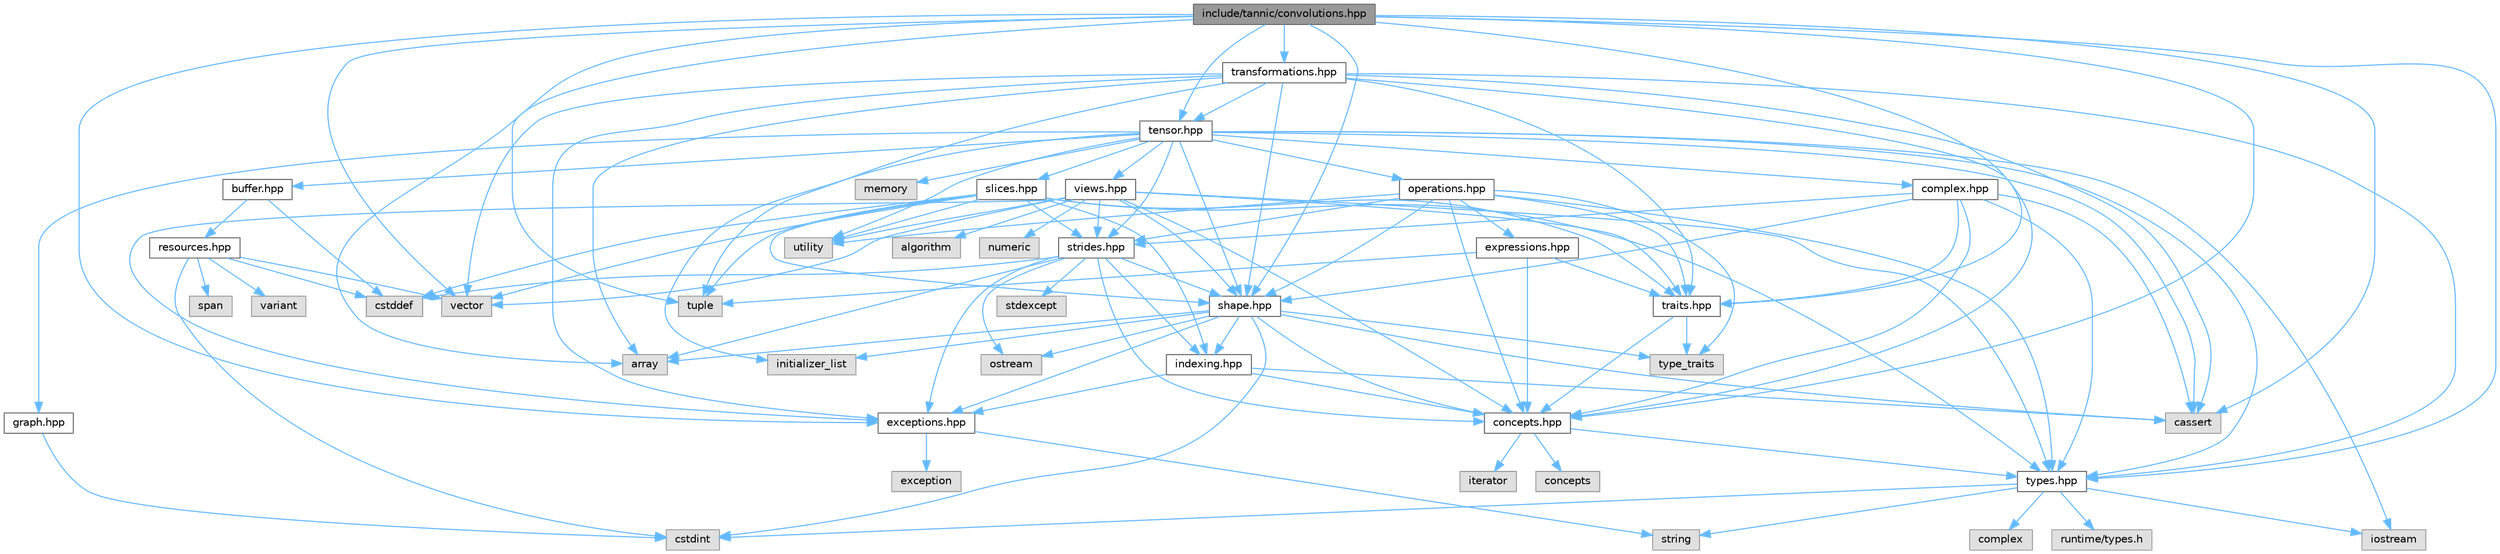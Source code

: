 digraph "include/tannic/convolutions.hpp"
{
 // LATEX_PDF_SIZE
  bgcolor="transparent";
  edge [fontname=Helvetica,fontsize=10,labelfontname=Helvetica,labelfontsize=10];
  node [fontname=Helvetica,fontsize=10,shape=box,height=0.2,width=0.4];
  Node1 [id="Node000001",label="include/tannic/convolutions.hpp",height=0.2,width=0.4,color="gray40", fillcolor="grey60", style="filled", fontcolor="black",tooltip="Defines tensor convolutional operations."];
  Node1 -> Node2 [id="edge1_Node000001_Node000002",color="steelblue1",style="solid",tooltip=" "];
  Node2 [id="Node000002",label="tuple",height=0.2,width=0.4,color="grey60", fillcolor="#E0E0E0", style="filled",tooltip=" "];
  Node1 -> Node3 [id="edge2_Node000001_Node000003",color="steelblue1",style="solid",tooltip=" "];
  Node3 [id="Node000003",label="array",height=0.2,width=0.4,color="grey60", fillcolor="#E0E0E0", style="filled",tooltip=" "];
  Node1 -> Node4 [id="edge3_Node000001_Node000004",color="steelblue1",style="solid",tooltip=" "];
  Node4 [id="Node000004",label="vector",height=0.2,width=0.4,color="grey60", fillcolor="#E0E0E0", style="filled",tooltip=" "];
  Node1 -> Node5 [id="edge4_Node000001_Node000005",color="steelblue1",style="solid",tooltip=" "];
  Node5 [id="Node000005",label="cassert",height=0.2,width=0.4,color="grey60", fillcolor="#E0E0E0", style="filled",tooltip=" "];
  Node1 -> Node6 [id="edge5_Node000001_Node000006",color="steelblue1",style="solid",tooltip=" "];
  Node6 [id="Node000006",label="concepts.hpp",height=0.2,width=0.4,color="grey40", fillcolor="white", style="filled",URL="$d7/dd8/concepts_8hpp.html",tooltip="Defines core C++20 concepts used throughout the Tannic Tensor Library."];
  Node6 -> Node7 [id="edge6_Node000006_Node000007",color="steelblue1",style="solid",tooltip=" "];
  Node7 [id="Node000007",label="concepts",height=0.2,width=0.4,color="grey60", fillcolor="#E0E0E0", style="filled",tooltip=" "];
  Node6 -> Node8 [id="edge7_Node000006_Node000008",color="steelblue1",style="solid",tooltip=" "];
  Node8 [id="Node000008",label="iterator",height=0.2,width=0.4,color="grey60", fillcolor="#E0E0E0", style="filled",tooltip=" "];
  Node6 -> Node9 [id="edge8_Node000006_Node000009",color="steelblue1",style="solid",tooltip=" "];
  Node9 [id="Node000009",label="types.hpp",height=0.2,width=0.4,color="grey40", fillcolor="white", style="filled",URL="$dd/de3/types_8hpp.html",tooltip="Core type system for the Tannic Tensor Library."];
  Node9 -> Node10 [id="edge9_Node000009_Node000010",color="steelblue1",style="solid",tooltip=" "];
  Node10 [id="Node000010",label="iostream",height=0.2,width=0.4,color="grey60", fillcolor="#E0E0E0", style="filled",tooltip=" "];
  Node9 -> Node11 [id="edge10_Node000009_Node000011",color="steelblue1",style="solid",tooltip=" "];
  Node11 [id="Node000011",label="cstdint",height=0.2,width=0.4,color="grey60", fillcolor="#E0E0E0", style="filled",tooltip=" "];
  Node9 -> Node12 [id="edge11_Node000009_Node000012",color="steelblue1",style="solid",tooltip=" "];
  Node12 [id="Node000012",label="string",height=0.2,width=0.4,color="grey60", fillcolor="#E0E0E0", style="filled",tooltip=" "];
  Node9 -> Node13 [id="edge12_Node000009_Node000013",color="steelblue1",style="solid",tooltip=" "];
  Node13 [id="Node000013",label="complex",height=0.2,width=0.4,color="grey60", fillcolor="#E0E0E0", style="filled",tooltip=" "];
  Node9 -> Node14 [id="edge13_Node000009_Node000014",color="steelblue1",style="solid",tooltip=" "];
  Node14 [id="Node000014",label="runtime/types.h",height=0.2,width=0.4,color="grey60", fillcolor="#E0E0E0", style="filled",tooltip=" "];
  Node1 -> Node9 [id="edge14_Node000001_Node000009",color="steelblue1",style="solid",tooltip=" "];
  Node1 -> Node15 [id="edge15_Node000001_Node000015",color="steelblue1",style="solid",tooltip=" "];
  Node15 [id="Node000015",label="traits.hpp",height=0.2,width=0.4,color="grey40", fillcolor="white", style="filled",URL="$df/d73/traits_8hpp.html",tooltip=" "];
  Node15 -> Node16 [id="edge16_Node000015_Node000016",color="steelblue1",style="solid",tooltip=" "];
  Node16 [id="Node000016",label="type_traits",height=0.2,width=0.4,color="grey60", fillcolor="#E0E0E0", style="filled",tooltip=" "];
  Node15 -> Node6 [id="edge17_Node000015_Node000006",color="steelblue1",style="solid",tooltip=" "];
  Node1 -> Node17 [id="edge18_Node000001_Node000017",color="steelblue1",style="solid",tooltip=" "];
  Node17 [id="Node000017",label="shape.hpp",height=0.2,width=0.4,color="grey40", fillcolor="white", style="filled",URL="$d3/d30/shape_8hpp.html",tooltip="Defines the Shape class for representing tensor dimensions."];
  Node17 -> Node16 [id="edge19_Node000017_Node000016",color="steelblue1",style="solid",tooltip=" "];
  Node17 -> Node3 [id="edge20_Node000017_Node000003",color="steelblue1",style="solid",tooltip=" "];
  Node17 -> Node11 [id="edge21_Node000017_Node000011",color="steelblue1",style="solid",tooltip=" "];
  Node17 -> Node5 [id="edge22_Node000017_Node000005",color="steelblue1",style="solid",tooltip=" "];
  Node17 -> Node18 [id="edge23_Node000017_Node000018",color="steelblue1",style="solid",tooltip=" "];
  Node18 [id="Node000018",label="initializer_list",height=0.2,width=0.4,color="grey60", fillcolor="#E0E0E0", style="filled",tooltip=" "];
  Node17 -> Node19 [id="edge24_Node000017_Node000019",color="steelblue1",style="solid",tooltip=" "];
  Node19 [id="Node000019",label="ostream",height=0.2,width=0.4,color="grey60", fillcolor="#E0E0E0", style="filled",tooltip=" "];
  Node17 -> Node6 [id="edge25_Node000017_Node000006",color="steelblue1",style="solid",tooltip=" "];
  Node17 -> Node20 [id="edge26_Node000017_Node000020",color="steelblue1",style="solid",tooltip=" "];
  Node20 [id="Node000020",label="indexing.hpp",height=0.2,width=0.4,color="grey40", fillcolor="white", style="filled",URL="$d7/d1d/indexing_8hpp.html",tooltip="Utilities for index normalization and slicing ranges in the Tannic Tensor Library."];
  Node20 -> Node5 [id="edge27_Node000020_Node000005",color="steelblue1",style="solid",tooltip=" "];
  Node20 -> Node6 [id="edge28_Node000020_Node000006",color="steelblue1",style="solid",tooltip=" "];
  Node20 -> Node21 [id="edge29_Node000020_Node000021",color="steelblue1",style="solid",tooltip=" "];
  Node21 [id="Node000021",label="exceptions.hpp",height=0.2,width=0.4,color="grey40", fillcolor="white", style="filled",URL="$da/d49/exceptions_8hpp.html",tooltip="Defines the exceptions used in the library."];
  Node21 -> Node22 [id="edge30_Node000021_Node000022",color="steelblue1",style="solid",tooltip=" "];
  Node22 [id="Node000022",label="exception",height=0.2,width=0.4,color="grey60", fillcolor="#E0E0E0", style="filled",tooltip=" "];
  Node21 -> Node12 [id="edge31_Node000021_Node000012",color="steelblue1",style="solid",tooltip=" "];
  Node17 -> Node21 [id="edge32_Node000017_Node000021",color="steelblue1",style="solid",tooltip=" "];
  Node1 -> Node23 [id="edge33_Node000001_Node000023",color="steelblue1",style="solid",tooltip=" "];
  Node23 [id="Node000023",label="tensor.hpp",height=0.2,width=0.4,color="grey40", fillcolor="white", style="filled",URL="$d3/d8b/tensor_8hpp.html",tooltip="Core multidimensional tensor class for the Tannic Tensor Library."];
  Node23 -> Node10 [id="edge34_Node000023_Node000010",color="steelblue1",style="solid",tooltip=" "];
  Node23 -> Node24 [id="edge35_Node000023_Node000024",color="steelblue1",style="solid",tooltip=" "];
  Node24 [id="Node000024",label="memory",height=0.2,width=0.4,color="grey60", fillcolor="#E0E0E0", style="filled",tooltip=" "];
  Node23 -> Node5 [id="edge36_Node000023_Node000005",color="steelblue1",style="solid",tooltip=" "];
  Node23 -> Node25 [id="edge37_Node000023_Node000025",color="steelblue1",style="solid",tooltip=" "];
  Node25 [id="Node000025",label="utility",height=0.2,width=0.4,color="grey60", fillcolor="#E0E0E0", style="filled",tooltip=" "];
  Node23 -> Node18 [id="edge38_Node000023_Node000018",color="steelblue1",style="solid",tooltip=" "];
  Node23 -> Node9 [id="edge39_Node000023_Node000009",color="steelblue1",style="solid",tooltip=" "];
  Node23 -> Node17 [id="edge40_Node000023_Node000017",color="steelblue1",style="solid",tooltip=" "];
  Node23 -> Node26 [id="edge41_Node000023_Node000026",color="steelblue1",style="solid",tooltip=" "];
  Node26 [id="Node000026",label="strides.hpp",height=0.2,width=0.4,color="grey40", fillcolor="white", style="filled",URL="$d7/d08/strides_8hpp.html",tooltip="Memory layout specification for tensor dimensions in the Tannic Tensor Library."];
  Node26 -> Node3 [id="edge42_Node000026_Node000003",color="steelblue1",style="solid",tooltip=" "];
  Node26 -> Node27 [id="edge43_Node000026_Node000027",color="steelblue1",style="solid",tooltip=" "];
  Node27 [id="Node000027",label="cstddef",height=0.2,width=0.4,color="grey60", fillcolor="#E0E0E0", style="filled",tooltip=" "];
  Node26 -> Node28 [id="edge44_Node000026_Node000028",color="steelblue1",style="solid",tooltip=" "];
  Node28 [id="Node000028",label="stdexcept",height=0.2,width=0.4,color="grey60", fillcolor="#E0E0E0", style="filled",tooltip=" "];
  Node26 -> Node19 [id="edge45_Node000026_Node000019",color="steelblue1",style="solid",tooltip=" "];
  Node26 -> Node6 [id="edge46_Node000026_Node000006",color="steelblue1",style="solid",tooltip=" "];
  Node26 -> Node17 [id="edge47_Node000026_Node000017",color="steelblue1",style="solid",tooltip=" "];
  Node26 -> Node20 [id="edge48_Node000026_Node000020",color="steelblue1",style="solid",tooltip=" "];
  Node26 -> Node21 [id="edge49_Node000026_Node000021",color="steelblue1",style="solid",tooltip=" "];
  Node23 -> Node29 [id="edge50_Node000023_Node000029",color="steelblue1",style="solid",tooltip=" "];
  Node29 [id="Node000029",label="buffer.hpp",height=0.2,width=0.4,color="grey40", fillcolor="white", style="filled",URL="$da/d1d/buffer_8hpp.html",tooltip="Memory buffer management for tensor storage."];
  Node29 -> Node27 [id="edge51_Node000029_Node000027",color="steelblue1",style="solid",tooltip=" "];
  Node29 -> Node30 [id="edge52_Node000029_Node000030",color="steelblue1",style="solid",tooltip=" "];
  Node30 [id="Node000030",label="resources.hpp",height=0.2,width=0.4,color="grey40", fillcolor="white", style="filled",URL="$d1/dee/resources_8hpp.html",tooltip="Memory resource management for heterogeneous computing."];
  Node30 -> Node11 [id="edge53_Node000030_Node000011",color="steelblue1",style="solid",tooltip=" "];
  Node30 -> Node27 [id="edge54_Node000030_Node000027",color="steelblue1",style="solid",tooltip=" "];
  Node30 -> Node31 [id="edge55_Node000030_Node000031",color="steelblue1",style="solid",tooltip=" "];
  Node31 [id="Node000031",label="span",height=0.2,width=0.4,color="grey60", fillcolor="#E0E0E0", style="filled",tooltip=" "];
  Node30 -> Node4 [id="edge56_Node000030_Node000004",color="steelblue1",style="solid",tooltip=" "];
  Node30 -> Node32 [id="edge57_Node000030_Node000032",color="steelblue1",style="solid",tooltip=" "];
  Node32 [id="Node000032",label="variant",height=0.2,width=0.4,color="grey60", fillcolor="#E0E0E0", style="filled",tooltip=" "];
  Node23 -> Node33 [id="edge58_Node000023_Node000033",color="steelblue1",style="solid",tooltip=" "];
  Node33 [id="Node000033",label="slices.hpp",height=0.2,width=0.4,color="grey40", fillcolor="white", style="filled",URL="$d4/d71/slices_8hpp.html",tooltip="Implements tensor slicing for expression templates in the Tannic Tensor Library."];
  Node33 -> Node2 [id="edge59_Node000033_Node000002",color="steelblue1",style="solid",tooltip=" "];
  Node33 -> Node25 [id="edge60_Node000033_Node000025",color="steelblue1",style="solid",tooltip=" "];
  Node33 -> Node27 [id="edge61_Node000033_Node000027",color="steelblue1",style="solid",tooltip=" "];
  Node33 -> Node4 [id="edge62_Node000033_Node000004",color="steelblue1",style="solid",tooltip=" "];
  Node33 -> Node9 [id="edge63_Node000033_Node000009",color="steelblue1",style="solid",tooltip=" "];
  Node33 -> Node15 [id="edge64_Node000033_Node000015",color="steelblue1",style="solid",tooltip=" "];
  Node33 -> Node17 [id="edge65_Node000033_Node000017",color="steelblue1",style="solid",tooltip=" "];
  Node33 -> Node26 [id="edge66_Node000033_Node000026",color="steelblue1",style="solid",tooltip=" "];
  Node33 -> Node20 [id="edge67_Node000033_Node000020",color="steelblue1",style="solid",tooltip=" "];
  Node23 -> Node34 [id="edge68_Node000023_Node000034",color="steelblue1",style="solid",tooltip=" "];
  Node34 [id="Node000034",label="views.hpp",height=0.2,width=0.4,color="grey40", fillcolor="white", style="filled",URL="$de/d49/views_8hpp.html",tooltip="Implements views for tensors in the Tannic Tensor Library."];
  Node34 -> Node25 [id="edge69_Node000034_Node000025",color="steelblue1",style="solid",tooltip=" "];
  Node34 -> Node35 [id="edge70_Node000034_Node000035",color="steelblue1",style="solid",tooltip=" "];
  Node35 [id="Node000035",label="algorithm",height=0.2,width=0.4,color="grey60", fillcolor="#E0E0E0", style="filled",tooltip=" "];
  Node34 -> Node36 [id="edge71_Node000034_Node000036",color="steelblue1",style="solid",tooltip=" "];
  Node36 [id="Node000036",label="numeric",height=0.2,width=0.4,color="grey60", fillcolor="#E0E0E0", style="filled",tooltip=" "];
  Node34 -> Node4 [id="edge72_Node000034_Node000004",color="steelblue1",style="solid",tooltip=" "];
  Node34 -> Node9 [id="edge73_Node000034_Node000009",color="steelblue1",style="solid",tooltip=" "];
  Node34 -> Node15 [id="edge74_Node000034_Node000015",color="steelblue1",style="solid",tooltip=" "];
  Node34 -> Node17 [id="edge75_Node000034_Node000017",color="steelblue1",style="solid",tooltip=" "];
  Node34 -> Node26 [id="edge76_Node000034_Node000026",color="steelblue1",style="solid",tooltip=" "];
  Node34 -> Node6 [id="edge77_Node000034_Node000006",color="steelblue1",style="solid",tooltip=" "];
  Node34 -> Node21 [id="edge78_Node000034_Node000021",color="steelblue1",style="solid",tooltip=" "];
  Node23 -> Node37 [id="edge79_Node000023_Node000037",color="steelblue1",style="solid",tooltip=" "];
  Node37 [id="Node000037",label="operations.hpp",height=0.2,width=0.4,color="grey40", fillcolor="white", style="filled",URL="$d6/d00/operations_8hpp.html",tooltip="Defines expression templates tensor aritmetic operations."];
  Node37 -> Node25 [id="edge80_Node000037_Node000025",color="steelblue1",style="solid",tooltip=" "];
  Node37 -> Node16 [id="edge81_Node000037_Node000016",color="steelblue1",style="solid",tooltip=" "];
  Node37 -> Node6 [id="edge82_Node000037_Node000006",color="steelblue1",style="solid",tooltip=" "];
  Node37 -> Node38 [id="edge83_Node000037_Node000038",color="steelblue1",style="solid",tooltip=" "];
  Node38 [id="Node000038",label="expressions.hpp",height=0.2,width=0.4,color="grey40", fillcolor="white", style="filled",URL="$d5/d8b/expressions_8hpp.html",tooltip=" "];
  Node38 -> Node2 [id="edge84_Node000038_Node000002",color="steelblue1",style="solid",tooltip=" "];
  Node38 -> Node15 [id="edge85_Node000038_Node000015",color="steelblue1",style="solid",tooltip=" "];
  Node38 -> Node6 [id="edge86_Node000038_Node000006",color="steelblue1",style="solid",tooltip=" "];
  Node37 -> Node9 [id="edge87_Node000037_Node000009",color="steelblue1",style="solid",tooltip=" "];
  Node37 -> Node17 [id="edge88_Node000037_Node000017",color="steelblue1",style="solid",tooltip=" "];
  Node37 -> Node26 [id="edge89_Node000037_Node000026",color="steelblue1",style="solid",tooltip=" "];
  Node37 -> Node15 [id="edge90_Node000037_Node000015",color="steelblue1",style="solid",tooltip=" "];
  Node23 -> Node39 [id="edge91_Node000023_Node000039",color="steelblue1",style="solid",tooltip=" "];
  Node39 [id="Node000039",label="complex.hpp",height=0.2,width=0.4,color="grey40", fillcolor="white", style="filled",URL="$db/dd8/complex_8hpp.html",tooltip="Complex number operations for the Tannic Tensor Library."];
  Node39 -> Node6 [id="edge92_Node000039_Node000006",color="steelblue1",style="solid",tooltip=" "];
  Node39 -> Node9 [id="edge93_Node000039_Node000009",color="steelblue1",style="solid",tooltip=" "];
  Node39 -> Node17 [id="edge94_Node000039_Node000017",color="steelblue1",style="solid",tooltip=" "];
  Node39 -> Node26 [id="edge95_Node000039_Node000026",color="steelblue1",style="solid",tooltip=" "];
  Node39 -> Node15 [id="edge96_Node000039_Node000015",color="steelblue1",style="solid",tooltip=" "];
  Node39 -> Node5 [id="edge97_Node000039_Node000005",color="steelblue1",style="solid",tooltip=" "];
  Node23 -> Node40 [id="edge98_Node000023_Node000040",color="steelblue1",style="solid",tooltip=" "];
  Node40 [id="Node000040",label="graph.hpp",height=0.2,width=0.4,color="grey40", fillcolor="white", style="filled",URL="$d9/de9/graph_8hpp.html",tooltip=" "];
  Node40 -> Node11 [id="edge99_Node000040_Node000011",color="steelblue1",style="solid",tooltip=" "];
  Node1 -> Node21 [id="edge100_Node000001_Node000021",color="steelblue1",style="solid",tooltip=" "];
  Node1 -> Node41 [id="edge101_Node000001_Node000041",color="steelblue1",style="solid",tooltip=" "];
  Node41 [id="Node000041",label="transformations.hpp",height=0.2,width=0.4,color="grey40", fillcolor="white", style="filled",URL="$d8/d71/transformations_8hpp.html",tooltip="Defines tensor transformation operations."];
  Node41 -> Node2 [id="edge102_Node000041_Node000002",color="steelblue1",style="solid",tooltip=" "];
  Node41 -> Node3 [id="edge103_Node000041_Node000003",color="steelblue1",style="solid",tooltip=" "];
  Node41 -> Node4 [id="edge104_Node000041_Node000004",color="steelblue1",style="solid",tooltip=" "];
  Node41 -> Node5 [id="edge105_Node000041_Node000005",color="steelblue1",style="solid",tooltip=" "];
  Node41 -> Node6 [id="edge106_Node000041_Node000006",color="steelblue1",style="solid",tooltip=" "];
  Node41 -> Node9 [id="edge107_Node000041_Node000009",color="steelblue1",style="solid",tooltip=" "];
  Node41 -> Node15 [id="edge108_Node000041_Node000015",color="steelblue1",style="solid",tooltip=" "];
  Node41 -> Node17 [id="edge109_Node000041_Node000017",color="steelblue1",style="solid",tooltip=" "];
  Node41 -> Node23 [id="edge110_Node000041_Node000023",color="steelblue1",style="solid",tooltip=" "];
  Node41 -> Node21 [id="edge111_Node000041_Node000021",color="steelblue1",style="solid",tooltip=" "];
}
